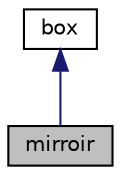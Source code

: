 digraph "mirroir"
{
 // LATEX_PDF_SIZE
  edge [fontname="Helvetica",fontsize="10",labelfontname="Helvetica",labelfontsize="10"];
  node [fontname="Helvetica",fontsize="10",shape=record];
  Node1 [label="mirroir",height=0.2,width=0.4,color="black", fillcolor="grey75", style="filled", fontcolor="black",tooltip="Fichier header contenant la classe mirroir."];
  Node2 -> Node1 [dir="back",color="midnightblue",fontsize="10",style="solid",fontname="Helvetica"];
  Node2 [label="box",height=0.2,width=0.4,color="black", fillcolor="white", style="filled",URL="$classbox.html",tooltip="Fichier header contenant la classe box."];
}
